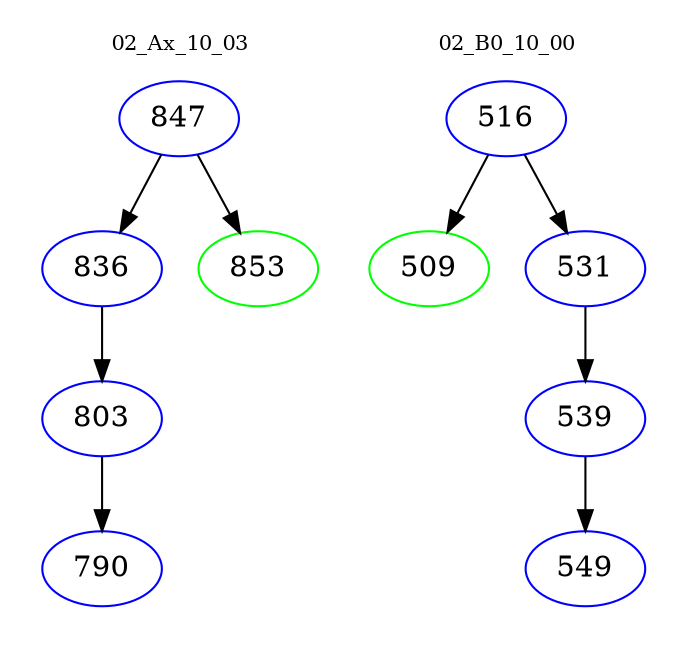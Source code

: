 digraph{
subgraph cluster_0 {
color = white
label = "02_Ax_10_03";
fontsize=10;
T0_847 [label="847", color="blue"]
T0_847 -> T0_836 [color="black"]
T0_836 [label="836", color="blue"]
T0_836 -> T0_803 [color="black"]
T0_803 [label="803", color="blue"]
T0_803 -> T0_790 [color="black"]
T0_790 [label="790", color="blue"]
T0_847 -> T0_853 [color="black"]
T0_853 [label="853", color="green"]
}
subgraph cluster_1 {
color = white
label = "02_B0_10_00";
fontsize=10;
T1_516 [label="516", color="blue"]
T1_516 -> T1_509 [color="black"]
T1_509 [label="509", color="green"]
T1_516 -> T1_531 [color="black"]
T1_531 [label="531", color="blue"]
T1_531 -> T1_539 [color="black"]
T1_539 [label="539", color="blue"]
T1_539 -> T1_549 [color="black"]
T1_549 [label="549", color="blue"]
}
}
